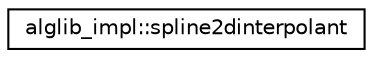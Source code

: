 digraph "Graphical Class Hierarchy"
{
  edge [fontname="Helvetica",fontsize="10",labelfontname="Helvetica",labelfontsize="10"];
  node [fontname="Helvetica",fontsize="10",shape=record];
  rankdir="LR";
  Node0 [label="alglib_impl::spline2dinterpolant",height=0.2,width=0.4,color="black", fillcolor="white", style="filled",URL="$structalglib__impl_1_1spline2dinterpolant.html"];
}
